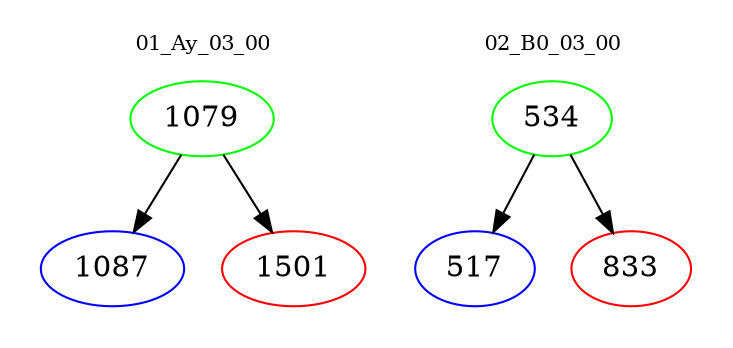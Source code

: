digraph{
subgraph cluster_0 {
color = white
label = "01_Ay_03_00";
fontsize=10;
T0_1079 [label="1079", color="green"]
T0_1079 -> T0_1087 [color="black"]
T0_1087 [label="1087", color="blue"]
T0_1079 -> T0_1501 [color="black"]
T0_1501 [label="1501", color="red"]
}
subgraph cluster_1 {
color = white
label = "02_B0_03_00";
fontsize=10;
T1_534 [label="534", color="green"]
T1_534 -> T1_517 [color="black"]
T1_517 [label="517", color="blue"]
T1_534 -> T1_833 [color="black"]
T1_833 [label="833", color="red"]
}
}
